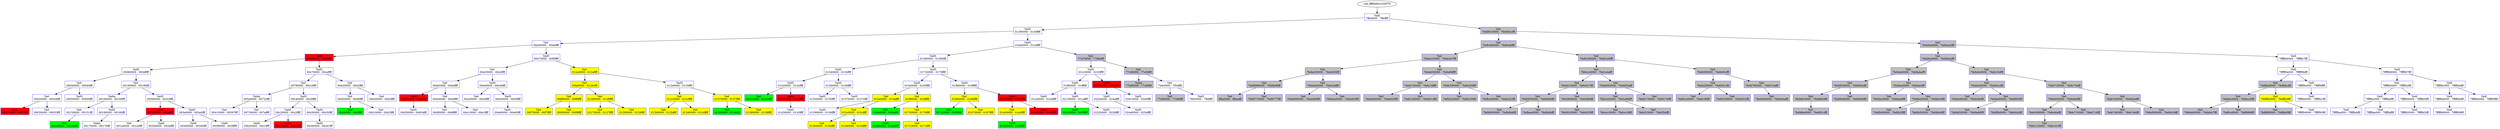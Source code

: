 /* Pid:   1044 */
digraph processtree {
graph [rankdir = "TB"];
vad_fffffa8001e50f78 -> vad_fffffa8001e4eb20
vad_fffffa8001e4eb20 [label = "{ Vadl\n7ffe0000 - 7ffeffff }"shape = "record" color = "blue" style = "filled" fillcolor = "white"];
vad_fffffa8001e4eb20 -> vad_fffffa8001e688d0
vad_fffffa8001e688d0 [label = "{ VadS\n01390000 - 0140ffff }"shape = "record" color = "blue" style = "filled" fillcolor = "white"];
vad_fffffa8001e688d0 -> vad_fffffa8001e35300
vad_fffffa8001e35300 [label = "{ Vad \n00d40000 - 00d4ffff }"shape = "record" color = "blue" style = "filled" fillcolor = "white"];
vad_fffffa8001e35300 -> vad_fffffa8001e4ebd0
vad_fffffa8001e4ebd0 [label = "{ VadS\n00400000 - 0040ffff }"shape = "record" color = "blue" style = "filled" fillcolor = "red"];
vad_fffffa8001e4ebd0 -> vad_fffffa80013b4d10
vad_fffffa80013b4d10 [label = "{ VadS\n00060000 - 000dffff }"shape = "record" color = "blue" style = "filled" fillcolor = "white"];
vad_fffffa80013b4d10 -> vad_fffffa8001e526c0
vad_fffffa8001e526c0 [label = "{ Vad \n00040000 - 00040fff }"shape = "record" color = "blue" style = "filled" fillcolor = "white"];
vad_fffffa8001e526c0 -> vad_fffffa8001e51cf0
vad_fffffa8001e51cf0 [label = "{ Vad \n00020000 - 00026fff }"shape = "record" color = "blue" style = "filled" fillcolor = "white"];
vad_fffffa8001e51cf0 -> vad_fffffa8001e4fbb0
vad_fffffa8001e4fbb0 [label = "{ Vad \n00010000 - 0001ffff }"shape = "record" color = "blue" style = "filled" fillcolor = "red"];
vad_fffffa8001e51cf0 -> vad_fffffa8001e52010
vad_fffffa8001e52010 [label = "{ Vad \n00030000 - 00033fff }"shape = "record" color = "blue" style = "filled" fillcolor = "white"];
vad_fffffa8001e526c0 -> vad_fffffa8001e52670
vad_fffffa8001e52670 [label = "{ VadS\n00050000 - 00050fff }"shape = "record" color = "blue" style = "filled" fillcolor = "white"];
vad_fffffa80013b4d10 -> vad_fffffa8001ffb310
vad_fffffa8001ffb310 [label = "{ Vad \n00190000 - 00190fff }"shape = "record" color = "blue" style = "filled" fillcolor = "white"];
vad_fffffa8001ffb310 -> vad_fffffa8001e51ae0
vad_fffffa8001e51ae0 [label = "{ Vadm\n00160000 - 00160fff }"shape = "record" color = "blue" style = "filled" fillcolor = "white"];
vad_fffffa8001e51ae0 -> vad_fffffa8001e51c60
vad_fffffa8001e51c60 [label = "{ Vad \n00150000 - 00151fff }"shape = "record" color = "blue" style = "filled" fillcolor = "white"];
vad_fffffa8001e51c60 -> vad_fffffa8001e4e6d0
vad_fffffa8001e4e6d0 [label = "{ Vad \n000e0000 - 00146fff }"shape = "record" color = "blue" style = "filled" fillcolor = "green"];
vad_fffffa8001e51ae0 -> vad_fffffa8001fc1250
vad_fffffa8001fc1250 [label = "{ VadS\n00180000 - 00180fff }"shape = "record" color = "blue" style = "filled" fillcolor = "white"];
vad_fffffa8001fc1250 -> vad_fffffa8001e51950
vad_fffffa8001e51950 [label = "{ Vadm\n00170000 - 00170fff }"shape = "record" color = "blue" style = "filled" fillcolor = "white"];
vad_fffffa8001ffb310 -> vad_fffffa8001d48260
vad_fffffa8001d48260 [label = "{ VadS\n003b0000 - 003c9fff }"shape = "record" color = "blue" style = "filled" fillcolor = "white"];
vad_fffffa8001d48260 -> vad_fffffa8001e38f30
vad_fffffa8001e38f30 [label = "{ VadS\n001b0000 - 002affff }"shape = "record" color = "blue" style = "filled" fillcolor = "red"];
vad_fffffa8001e38f30 -> vad_fffffa8001ffa870
vad_fffffa8001ffa870 [label = "{ Vad \n001a0000 - 001a0fff }"shape = "record" color = "blue" style = "filled" fillcolor = "white"];
vad_fffffa8001e38f30 -> vad_fffffa80015e1450
vad_fffffa80015e1450 [label = "{ VadS\n002b0000 - 003affff }"shape = "record" color = "blue" style = "filled" fillcolor = "white"];
vad_fffffa8001d48260 -> vad_fffffa8001d01c70
vad_fffffa8001d01c70 [label = "{ VadS\n003e0000 - 003e0fff }"shape = "record" color = "blue" style = "filled" fillcolor = "white"];
vad_fffffa8001d01c70 -> vad_fffffa8001e92270
vad_fffffa8001e92270 [label = "{ VadS\n003d0000 - 003d0fff }"shape = "record" color = "blue" style = "filled" fillcolor = "white"];
vad_fffffa8001d01c70 -> vad_fffffa8001e695d0
vad_fffffa8001e695d0 [label = "{ VadS\n003f0000 - 003fffff }"shape = "record" color = "blue" style = "filled" fillcolor = "white"];
vad_fffffa8001e4ebd0 -> vad_fffffa8001e40670
vad_fffffa8001e40670 [label = "{ VadS\n00c70000 - 00ceffff }"shape = "record" color = "blue" style = "filled" fillcolor = "white"];
vad_fffffa8001e40670 -> vad_fffffa8001e51bd0
vad_fffffa8001e51bd0 [label = "{ Vad \n007f0000 - 00b18fff }"shape = "record" color = "blue" style = "filled" fillcolor = "white"];
vad_fffffa8001e51bd0 -> vad_fffffa8001e51ee0
vad_fffffa8001e51ee0 [label = "{ Vadm\n005a0000 - 00720fff }"shape = "record" color = "blue" style = "filled" fillcolor = "white"];
vad_fffffa8001e51ee0 -> vad_fffffa8001e52f80
vad_fffffa8001e52f80 [label = "{ Vad \n00410000 - 00597fff }"shape = "record" color = "blue" style = "filled" fillcolor = "white"];
vad_fffffa8001e51ee0 -> vad_fffffa8001e51d80
vad_fffffa8001e51d80 [label = "{ Vad \n00730000 - 007effff }"shape = "record" color = "blue" style = "filled" fillcolor = "white"];
vad_fffffa8001e51bd0 -> vad_fffffa8001d8c900
vad_fffffa8001d8c900 [label = "{ VadS\n00c40000 - 00c4ffff }"shape = "record" color = "blue" style = "filled" fillcolor = "white"];
vad_fffffa8001d8c900 -> vad_fffffa8001e51e10
vad_fffffa8001e51e10 [label = "{ VadS\n00c20000 - 00c2ffff }"shape = "record" color = "blue" style = "filled" fillcolor = "white"];
vad_fffffa8001e51e10 -> vad_fffffa800202b900
vad_fffffa800202b900 [label = "{ VadS\n00b20000 - 00c1ffff }"shape = "record" color = "blue" style = "filled" fillcolor = "white"];
vad_fffffa8001e51e10 -> vad_fffffa8001ecb160
vad_fffffa8001ecb160 [label = "{ VadS\n00c30000 - 00c3ffff }"shape = "record" color = "blue" style = "filled" fillcolor = "red"];
vad_fffffa8001d8c900 -> vad_fffffa8001e6f6b0
vad_fffffa8001e6f6b0 [label = "{ VadS\n00c50000 - 00c50fff }"shape = "record" color = "blue" style = "filled" fillcolor = "white"];
vad_fffffa8001e6f6b0 -> vad_fffffa8001ed5ec0
vad_fffffa8001ed5ec0 [label = "{ VadS\n00c60000 - 00c61fff }"shape = "record" color = "blue" style = "filled" fillcolor = "white"];
vad_fffffa8001e40670 -> vad_fffffa8001e01240
vad_fffffa8001e01240 [label = "{ Vad \n00d20000 - 00d2ffff }"shape = "record" color = "blue" style = "filled" fillcolor = "white"];
vad_fffffa8001e01240 -> vad_fffffa8001d7ec60
vad_fffffa8001d7ec60 [label = "{ Vad \n00d00000 - 00d0ffff }"shape = "record" color = "blue" style = "filled" fillcolor = "white"];
vad_fffffa8001d7ec60 -> vad_fffffa80013adf80
vad_fffffa80013adf80 [label = "{ Vad \n00cf0000 - 00cfffff }"shape = "record" color = "blue" style = "filled" fillcolor = "green"];
vad_fffffa8001d7ec60 -> vad_fffffa800209f570
vad_fffffa800209f570 [label = "{ Vad \n00d10000 - 00d1ffff }"shape = "record" color = "blue" style = "filled" fillcolor = "white"];
vad_fffffa8001e01240 -> vad_fffffa80020653d0
vad_fffffa80020653d0 [label = "{ Vad \n00d30000 - 00d3ffff }"shape = "record" color = "blue" style = "filled" fillcolor = "white"];
vad_fffffa8001e35300 -> vad_fffffa8001dd1570
vad_fffffa8001dd1570 [label = "{ VadS\n00e70000 - 00f6ffff }"shape = "record" color = "blue" style = "filled" fillcolor = "white"];
vad_fffffa8001dd1570 -> vad_fffffa8001fa8d80
vad_fffffa8001fa8d80 [label = "{ Vad \n00e20000 - 00e2ffff }"shape = "record" color = "blue" style = "filled" fillcolor = "white"];
vad_fffffa8001fa8d80 -> vad_fffffa8001e35270
vad_fffffa8001e35270 [label = "{ Vad \n00de0000 - 00deffff }"shape = "record" color = "blue" style = "filled" fillcolor = "white"];
vad_fffffa8001e35270 -> vad_fffffa8001e559c0
vad_fffffa8001e559c0 [label = "{ VadS\n00d60000 - 00ddffff }"shape = "record" color = "blue" style = "filled" fillcolor = "red"];
vad_fffffa8001e559c0 -> vad_fffffa8002038620
vad_fffffa8002038620 [label = "{ VadS\n00d50000 - 00d54fff }"shape = "record" color = "blue" style = "filled" fillcolor = "white"];
vad_fffffa8001e35270 -> vad_fffffa8001e543b0
vad_fffffa8001e543b0 [label = "{ Vad \n00e00000 - 00e0ffff }"shape = "record" color = "blue" style = "filled" fillcolor = "white"];
vad_fffffa8001e543b0 -> vad_fffffa8001e54440
vad_fffffa8001e54440 [label = "{ Vad \n00df0000 - 00dfffff }"shape = "record" color = "blue" style = "filled" fillcolor = "white"];
vad_fffffa8001e543b0 -> vad_fffffa8001fa8e10
vad_fffffa8001fa8e10 [label = "{ Vad \n00e10000 - 00e1ffff }"shape = "record" color = "blue" style = "filled" fillcolor = "white"];
vad_fffffa8001fa8d80 -> vad_fffffa80020b4820
vad_fffffa80020b4820 [label = "{ VadS\n00e40000 - 00e40fff }"shape = "record" color = "blue" style = "filled" fillcolor = "white"];
vad_fffffa80020b4820 -> vad_fffffa8001fa7d70
vad_fffffa8001fa7d70 [label = "{ Vad \n00e30000 - 00e3ffff }"shape = "record" color = "blue" style = "filled" fillcolor = "white"];
vad_fffffa80020b4820 -> vad_fffffa8001ce2510
vad_fffffa8001ce2510 [label = "{ VadS\n00e50000 - 00e5ffff }"shape = "record" color = "blue" style = "filled" fillcolor = "white"];
vad_fffffa8001ce2510 -> vad_fffffa80020bf010
vad_fffffa80020bf010 [label = "{ VadS\n00e60000 - 00e60fff }"shape = "record" color = "blue" style = "filled" fillcolor = "white"];
vad_fffffa8001dd1570 -> vad_fffffa8001e26470
vad_fffffa8001e26470 [label = "{ Vad \n012a0000 - 012affff }"shape = "record" color = "blue" style = "filled" fillcolor = "yellow"];
vad_fffffa8001e26470 -> vad_fffffa8001e55930
vad_fffffa8001e55930 [label = "{ Vad \n00fa0000 - 0126efff }"shape = "record" color = "blue" style = "filled" fillcolor = "yellow"];
vad_fffffa8001e55930 -> vad_fffffa8001e26740
vad_fffffa8001e26740 [label = "{ Vad \n00f80000 - 00f8ffff }"shape = "record" color = "blue" style = "filled" fillcolor = "yellow"];
vad_fffffa8001e26740 -> vad_fffffa80015947f0
vad_fffffa80015947f0 [label = "{ Vad \n00f70000 - 00f7ffff }"shape = "record" color = "blue" style = "filled" fillcolor = "yellow"];
vad_fffffa8001e26740 -> vad_fffffa8001e266b0
vad_fffffa8001e266b0 [label = "{ Vad \n00f90000 - 00f9ffff }"shape = "record" color = "blue" style = "filled" fillcolor = "yellow"];
vad_fffffa8001e55930 -> vad_fffffa8001e26590
vad_fffffa8001e26590 [label = "{ Vad \n01280000 - 0128ffff }"shape = "record" color = "blue" style = "filled" fillcolor = "yellow"];
vad_fffffa8001e26590 -> vad_fffffa8001e26620
vad_fffffa8001e26620 [label = "{ Vad \n01270000 - 0127ffff }"shape = "record" color = "blue" style = "filled" fillcolor = "yellow"];
vad_fffffa8001e26590 -> vad_fffffa8001e26500
vad_fffffa8001e26500 [label = "{ Vad \n01290000 - 0129ffff }"shape = "record" color = "blue" style = "filled" fillcolor = "yellow"];
vad_fffffa8001e26470 -> vad_fffffa8001e69bc0
vad_fffffa8001e69bc0 [label = "{ VadS\n012e0000 - 0135ffff }"shape = "record" color = "blue" style = "filled" fillcolor = "white"];
vad_fffffa8001e69bc0 -> vad_fffffa8001583ef0
vad_fffffa8001583ef0 [label = "{ Vad \n012c0000 - 012cffff }"shape = "record" color = "blue" style = "filled" fillcolor = "yellow"];
vad_fffffa8001583ef0 -> vad_fffffa8001583f80
vad_fffffa8001583f80 [label = "{ Vad \n012b0000 - 012bffff }"shape = "record" color = "blue" style = "filled" fillcolor = "yellow"];
vad_fffffa8001583ef0 -> vad_fffffa8001583e60
vad_fffffa8001583e60 [label = "{ Vad \n012d0000 - 012dffff }"shape = "record" color = "blue" style = "filled" fillcolor = "yellow"];
vad_fffffa8001e69bc0 -> vad_fffffa8001583d40
vad_fffffa8001583d40 [label = "{ Vad \n01370000 - 0137ffff }"shape = "record" color = "blue" style = "filled" fillcolor = "yellow"];
vad_fffffa8001583d40 -> vad_fffffa8001583dd0
vad_fffffa8001583dd0 [label = "{ Vad \n01360000 - 0136ffff }"shape = "record" color = "blue" style = "filled" fillcolor = "green"];
vad_fffffa8001583d40 -> vad_fffffa8001583cb0
vad_fffffa8001583cb0 [label = "{ Vad \n01380000 - 0138ffff }"shape = "record" color = "blue" style = "filled" fillcolor = "yellow"];
vad_fffffa8001e688d0 -> vad_fffffa8001fce520
vad_fffffa8001fce520 [label = "{ VadS\n01be0000 - 01cdffff }"shape = "record" color = "blue" style = "filled" fillcolor = "white"];
vad_fffffa8001fce520 -> vad_fffffa80020a97a0
vad_fffffa80020a97a0 [label = "{ VadS\n01580000 - 01580fff }"shape = "record" color = "blue" style = "filled" fillcolor = "white"];
vad_fffffa80020a97a0 -> vad_fffffa8001cff4f0
vad_fffffa8001cff4f0 [label = "{ VadS\n01540000 - 0154ffff }"shape = "record" color = "blue" style = "filled" fillcolor = "white"];
vad_fffffa8001cff4f0 -> vad_fffffa8002055870
vad_fffffa8002055870 [label = "{ VadS\n01420000 - 0142ffff }"shape = "record" color = "blue" style = "filled" fillcolor = "white"];
vad_fffffa8002055870 -> vad_fffffa8001583c20
vad_fffffa8001583c20 [label = "{ Vad \n01410000 - 0141ffff }"shape = "record" color = "blue" style = "filled" fillcolor = "green"];
vad_fffffa8002055870 -> vad_fffffa8001e58a00
vad_fffffa8001e58a00 [label = "{ VadS\n01440000 - 014bffff }"shape = "record" color = "blue" style = "filled" fillcolor = "red"];
vad_fffffa8001e58a00 -> vad_fffffa8002027810
vad_fffffa8002027810 [label = "{ VadS\n01430000 - 0143ffff }"shape = "record" color = "blue" style = "filled" fillcolor = "white"];
vad_fffffa8001cff4f0 -> vad_fffffa8001cc7d60
vad_fffffa8001cc7d60 [label = "{ VadS\n01560000 - 0156ffff }"shape = "record" color = "blue" style = "filled" fillcolor = "white"];
vad_fffffa8001cc7d60 -> vad_fffffa8001cc7b00
vad_fffffa8001cc7b00 [label = "{ VadS\n01550000 - 0155ffff }"shape = "record" color = "blue" style = "filled" fillcolor = "white"];
vad_fffffa8001cc7d60 -> vad_fffffa800204cd60
vad_fffffa800204cd60 [label = "{ VadS\n01570000 - 01570fff }"shape = "record" color = "blue" style = "filled" fillcolor = "white"];
vad_fffffa80020a97a0 -> vad_fffffa8001e5d240
vad_fffffa8001e5d240 [label = "{ VadS\n01720000 - 0179ffff }"shape = "record" color = "blue" style = "filled" fillcolor = "white"];
vad_fffffa8001e5d240 -> vad_fffffa8001e5acc0
vad_fffffa8001e5acc0 [label = "{ VadS\n015e0000 - 0165ffff }"shape = "record" color = "blue" style = "filled" fillcolor = "white"];
vad_fffffa8001e5acc0 -> vad_fffffa8001c4d740
vad_fffffa8001c4d740 [label = "{ Vad \n015a0000 - 015affff }"shape = "record" color = "blue" style = "filled" fillcolor = "yellow"];
vad_fffffa8001c4d740 -> vad_fffffa8001ea1810
vad_fffffa8001ea1810 [label = "{ VadS\n01590000 - 0159ffff }"shape = "record" color = "blue" style = "filled" fillcolor = "white"];
vad_fffffa8001c4d740 -> vad_fffffa8001c4e2c0
vad_fffffa8001c4e2c0 [label = "{ Vad \n015c0000 - 015cffff }"shape = "record" color = "blue" style = "filled" fillcolor = "yellow"];
vad_fffffa8001c4e2c0 -> vad_fffffa8001c4d6b0
vad_fffffa8001c4d6b0 [label = "{ Vad \n015b0000 - 015bffff }"shape = "record" color = "blue" style = "filled" fillcolor = "yellow"];
vad_fffffa8001c4e2c0 -> vad_fffffa8001c4fcb0
vad_fffffa8001c4fcb0 [label = "{ Vad \n015d0000 - 015dffff }"shape = "record" color = "blue" style = "filled" fillcolor = "yellow"];
vad_fffffa8001e5acc0 -> vad_fffffa8001c4f160
vad_fffffa8001c4f160 [label = "{ Vad \n016f0000 - 016fffff }"shape = "record" color = "blue" style = "filled" fillcolor = "yellow"];
vad_fffffa8001c4f160 -> vad_fffffa8001c4e170
vad_fffffa8001c4e170 [label = "{ Vad \n016e0000 - 016effff }"shape = "record" color = "blue" style = "filled" fillcolor = "green"];
vad_fffffa8001c4e170 -> vad_fffffa8001f3e2a0
vad_fffffa8001f3e2a0 [label = "{ VadS\n01660000 - 016dffff }"shape = "record" color = "blue" style = "filled" fillcolor = "green"];
vad_fffffa8001c4f160 -> vad_fffffa8001c517d0
vad_fffffa8001c517d0 [label = "{ Vad \n01700000 - 0170ffff }"shape = "record" color = "blue" style = "filled" fillcolor = "yellow"];
vad_fffffa8001c517d0 -> vad_fffffa8001fdb520
vad_fffffa8001fdb520 [label = "{ Vad \n01710000 - 0171ffff }"shape = "record" color = "blue" style = "filled" fillcolor = "yellow"];
vad_fffffa8001e5d240 -> vad_fffffa8001f454c0
vad_fffffa8001f454c0 [label = "{ VadS\n01880000 - 018fffff }"shape = "record" color = "blue" style = "filled" fillcolor = "white"];
vad_fffffa8001f454c0 -> vad_fffffa8001fdc8b0
vad_fffffa8001fdc8b0 [label = "{ Vad \n01860000 - 0186ffff }"shape = "record" color = "blue" style = "filled" fillcolor = "yellow"];
vad_fffffa8001fdc8b0 -> vad_fffffa8001f7d520
vad_fffffa8001f7d520 [label = "{ Vad \n017a0000 - 0185ffff }"shape = "record" color = "blue" style = "filled" fillcolor = "green"];
vad_fffffa8001fdc8b0 -> vad_fffffa8001fdff00
vad_fffffa8001fdff00 [label = "{ Vad \n01870000 - 0187ffff }"shape = "record" color = "blue" style = "filled" fillcolor = "yellow"];
vad_fffffa8001f454c0 -> vad_fffffa8001fcb6b0
vad_fffffa8001fcb6b0 [label = "{ VadS\n01b70000 - 01b7ffff }"shape = "record" color = "blue" style = "filled" fillcolor = "red"];
vad_fffffa8001fcb6b0 -> vad_fffffa8001bccab0
vad_fffffa8001bccab0 [label = "{ Vad \n01a00000 - 01a0ffff }"shape = "record" color = "blue" style = "filled" fillcolor = "yellow"];
vad_fffffa8001bccab0 -> vad_fffffa8001ff3b10
vad_fffffa8001ff3b10 [label = "{ VadS\n01900000 - 019fffff }"shape = "record" color = "blue" style = "filled" fillcolor = "green"];
vad_fffffa8001fcb6b0 -> vad_fffffa8001fca1b0
vad_fffffa8001fca1b0 [label = "{ VadS\n01bd0000 - 01bdffff }"shape = "record" color = "blue" style = "filled" fillcolor = "red"];
vad_fffffa8001fce520 -> vad_fffffa8001e4f610
vad_fffffa8001e4f610 [label = "{ Vad \n77a70000 - 77b8efff }"shape = "record" color = "blue" style = "filled" fillcolor = "gray"];
vad_fffffa8001e4f610 -> vad_fffffa800209e140
vad_fffffa800209e140 [label = "{ VadS\n022c0000 - 0233ffff }"shape = "record" color = "blue" style = "filled" fillcolor = "white"];
vad_fffffa800209e140 -> vad_fffffa8001fd0140
vad_fffffa8001fd0140 [label = "{ VadS\n01f80000 - 01ffffff }"shape = "record" color = "blue" style = "filled" fillcolor = "white"];
vad_fffffa8001fd0140 -> vad_fffffa8001fcdcf0
vad_fffffa8001fcdcf0 [label = "{ VadS\n01ce0000 - 01ddffff }"shape = "record" color = "blue" style = "filled" fillcolor = "white"];
vad_fffffa8001fd0140 -> vad_fffffa8002088b40
vad_fffffa8002088b40 [label = "{ VadS\n02130000 - 021affff }"shape = "record" color = "blue" style = "filled" fillcolor = "white"];
vad_fffffa8002088b40 -> vad_fffffa8002012270
vad_fffffa8002012270 [label = "{ VadS\n02000000 - 020fffff }"shape = "record" color = "blue" style = "filled" fillcolor = "green"];
vad_fffffa8002088b40 -> vad_fffffa8002164220
vad_fffffa8002164220 [label = "{ VadS\n02220000 - 0229ffff }"shape = "record" color = "blue" style = "filled" fillcolor = "white"];
vad_fffffa800209e140 -> vad_fffffa8001e57a60
vad_fffffa8001e57a60 [label = "{ VadS\n02600000 - 0260ffff }"shape = "record" color = "blue" style = "filled" fillcolor = "red"];
vad_fffffa8001e57a60 -> vad_fffffa8001ff27d0
vad_fffffa8001ff27d0 [label = "{ VadS\n02430000 - 024affff }"shape = "record" color = "blue" style = "filled" fillcolor = "white"];
vad_fffffa8001ff27d0 -> vad_fffffa8001d04190
vad_fffffa8001d04190 [label = "{ VadS\n024d0000 - 0254ffff }"shape = "record" color = "blue" style = "filled" fillcolor = "white"];
vad_fffffa8001e57a60 -> vad_fffffa8002055510
vad_fffffa8002055510 [label = "{ VadS\n02610000 - 02e0ffff }"shape = "record" color = "blue" style = "filled" fillcolor = "white"];
vad_fffffa8001e4f610 -> vad_fffffa8001e38f80
vad_fffffa8001e38f80 [label = "{ Vad \n77c90000 - 77e38fff }"shape = "record" color = "blue" style = "filled" fillcolor = "gray"];
vad_fffffa8001e38f80 -> vad_fffffa8001e51a40
vad_fffffa8001e51a40 [label = "{ Vadm\n77b90000 - 77c89fff }"shape = "record" color = "blue" style = "filled" fillcolor = "gray"];
vad_fffffa8001e38f80 -> vad_fffffa8001e4e760
vad_fffffa8001e4e760 [label = "{ Vad \n7efe0000 - 7f0dffff }"shape = "record" color = "blue" style = "filled" fillcolor = "white"];
vad_fffffa8001e4e760 -> vad_fffffa8002034d00
vad_fffffa8002034d00 [label = "{ Vad \n77e60000 - 77e66fff }"shape = "record" color = "blue" style = "filled" fillcolor = "gray"];
vad_fffffa8001e4e760 -> vad_fffffa8001e3dd70
vad_fffffa8001e3dd70 [label = "{ VadS\n7f0e0000 - 7ffdffff }"shape = "record" color = "blue" style = "filled" fillcolor = "white"];
vad_fffffa8001e4eb20 -> vad_fffffa8001e53b10
vad_fffffa8001e53b10 [label = "{ Vad \n7fefd810000 - 7fefd81efff }"shape = "record" color = "blue" style = "filled" fillcolor = "gray"];
vad_fffffa8001e53b10 -> vad_fffffa8001e56970
vad_fffffa8001e56970 [label = "{ Vad \n7fefb490000 - 7fefb4bffff }"shape = "record" color = "blue" style = "filled" fillcolor = "gray"];
vad_fffffa8001e56970 -> vad_fffffa8001f0ae20
vad_fffffa8001f0ae20 [label = "{ Vad \n7fefa410000 - 7fefa447fff }"shape = "record" color = "blue" style = "filled" fillcolor = "gray"];
vad_fffffa8001f0ae20 -> vad_fffffa8002017ac0
vad_fffffa8002017ac0 [label = "{ Vad \n7fefa020000 - 7fefa030fff }"shape = "record" color = "blue" style = "filled" fillcolor = "gray"];
vad_fffffa8002017ac0 -> vad_fffffa8001f7c230
vad_fffffa8001f7c230 [label = "{ Vad \n7fef8980000 - 7fef8bf9fff }"shape = "record" color = "blue" style = "filled" fillcolor = "gray"];
vad_fffffa8001f7c230 -> vad_fffffa80013b4d60
vad_fffffa80013b4d60 [label = "{ Vad \nff9a0000 - ff9aafff }"shape = "record" color = "blue" style = "filled" fillcolor = "gray"];
vad_fffffa8001f7c230 -> vad_fffffa80020ac530
vad_fffffa80020ac530 [label = "{ Vad \n7fef9770000 - 7fef9777fff }"shape = "record" color = "blue" style = "filled" fillcolor = "gray"];
vad_fffffa8002017ac0 -> vad_fffffa8001fc7660
vad_fffffa8001fc7660 [label = "{ Vad \n7fefa0a0000 - 7fefa24ffff }"shape = "record" color = "blue" style = "filled" fillcolor = "gray"];
vad_fffffa8001fc7660 -> vad_fffffa8002006750
vad_fffffa8002006750 [label = "{ Vad \n7fefa080000 - 7fefa096fff }"shape = "record" color = "blue" style = "filled" fillcolor = "gray"];
vad_fffffa8001fc7660 -> vad_fffffa8001f065c0
vad_fffffa8001f065c0 [label = "{ Vad \n7fefa3a0000 - 7fefa403fff }"shape = "record" color = "blue" style = "filled" fillcolor = "gray"];
vad_fffffa8001f0ae20 -> vad_fffffa8001f33510
vad_fffffa8001f33510 [label = "{ Vad \n7fefa830000 - 7fefa84ffff }"shape = "record" color = "blue" style = "filled" fillcolor = "gray"];
vad_fffffa8001f33510 -> vad_fffffa8001f62d60
vad_fffffa8001f62d60 [label = "{ Vad \n7fefa720000 - 7fefa74ffff }"shape = "record" color = "blue" style = "filled" fillcolor = "gray"];
vad_fffffa8001f62d60 -> vad_fffffa8001ef7bc0
vad_fffffa8001ef7bc0 [label = "{ Vad \n7fefa5b0000 - 7fefa620fff }"shape = "record" color = "blue" style = "filled" fillcolor = "gray"];
vad_fffffa8001f62d60 -> vad_fffffa8001f650a0
vad_fffffa8001f650a0 [label = "{ Vad \n7fefa7d0000 - 7fefa81dfff }"shape = "record" color = "blue" style = "filled" fillcolor = "gray"];
vad_fffffa8001f33510 -> vad_fffffa8001e604e0
vad_fffffa8001e604e0 [label = "{ Vad \n7fefb350000 - 7fefb356fff }"shape = "record" color = "blue" style = "filled" fillcolor = "gray"];
vad_fffffa8001e604e0 -> vad_fffffa8001e6ca30
vad_fffffa8001e6ca30 [label = "{ Vad \n7fefb320000 - 7fefb330fff }"shape = "record" color = "blue" style = "filled" fillcolor = "gray"];
vad_fffffa8001e604e0 -> vad_fffffa8001e56010
vad_fffffa8001e56010 [label = "{ Vad \n7fefb3d0000 - 7fefb422fff }"shape = "record" color = "blue" style = "filled" fillcolor = "gray"];
vad_fffffa8001e56970 -> vad_fffffa8001e6e5c0
vad_fffffa8001e6e5c0 [label = "{ Vad \n7fefd180000 - 7fefd1d4fff }"shape = "record" color = "blue" style = "filled" fillcolor = "gray"];
vad_fffffa8001e6e5c0 -> vad_fffffa8001e69010
vad_fffffa8001e69010 [label = "{ Vad \n7fefccc0000 - 7fefccdafff }"shape = "record" color = "blue" style = "filled" fillcolor = "gray"];
vad_fffffa8001e69010 -> vad_fffffa8001e729c0
vad_fffffa8001e729c0 [label = "{ Vad \n7fefc610000 - 7fefc627fff }"shape = "record" color = "blue" style = "filled" fillcolor = "gray"];
vad_fffffa8001e729c0 -> vad_fffffa8001f3d470
vad_fffffa8001f3d470 [label = "{ Vad \n7fefb950000 - 7fefb968fff }"shape = "record" color = "blue" style = "filled" fillcolor = "gray"];
vad_fffffa8001f3d470 -> vad_fffffa8001ffa540
vad_fffffa8001ffa540 [label = "{ Vad \n7fefb650000 - 7fefb6b6fff }"shape = "record" color = "blue" style = "filled" fillcolor = "gray"];
vad_fffffa8001f3d470 -> vad_fffffa8001ff48d0
vad_fffffa8001ff48d0 [label = "{ Vad \n7fefbea0000 - 7fefbfcbfff }"shape = "record" color = "blue" style = "filled" fillcolor = "gray"];
vad_fffffa8001e729c0 -> vad_fffffa8001e54220
vad_fffffa8001e54220 [label = "{ Vad \n7fefc960000 - 7fefc966fff }"shape = "record" color = "blue" style = "filled" fillcolor = "gray"];
vad_fffffa8001e54220 -> vad_fffffa8002000010
vad_fffffa8002000010 [label = "{ Vad \n7fefc810000 - 7fefc820fff }"shape = "record" color = "blue" style = "filled" fillcolor = "gray"];
vad_fffffa8001e69010 -> vad_fffffa8001e58f80
vad_fffffa8001e58f80 [label = "{ Vad \n7fefd000000 - 7fefd05afff }"shape = "record" color = "blue" style = "filled" fillcolor = "gray"];
vad_fffffa8001e58f80 -> vad_fffffa8001e8e820
vad_fffffa8001e8e820 [label = "{ Vad \n7fefce50000 - 7fefce9bfff }"shape = "record" color = "blue" style = "filled" fillcolor = "gray"];
vad_fffffa8001e8e820 -> vad_fffffa8001fcb0f0
vad_fffffa8001fcb0f0 [label = "{ Vad \n7fefce10000 - 7fefce19fff }"shape = "record" color = "blue" style = "filled" fillcolor = "gray"];
vad_fffffa8001e8e820 -> vad_fffffa8001ffb500
vad_fffffa8001ffb500 [label = "{ Vad \n7fefcf10000 - 7fefcf56fff }"shape = "record" color = "blue" style = "filled" fillcolor = "gray"];
vad_fffffa8001e58f80 -> vad_fffffa8001e6fb90
vad_fffffa8001e6fb90 [label = "{ Vad \n7fefd170000 - 7fefd176fff }"shape = "record" color = "blue" style = "filled" fillcolor = "gray"];
vad_fffffa8001e6e5c0 -> vad_fffffa8001f6fa00
vad_fffffa8001f6fa00 [label = "{ Vad \n7fefd3f0000 - 7fefd45cfff }"shape = "record" color = "blue" style = "filled" fillcolor = "gray"];
vad_fffffa8001f6fa00 -> vad_fffffa8001f47ce0
vad_fffffa8001f47ce0 [label = "{ Vad \n7fefd2f0000 - 7fefd321fff }"shape = "record" color = "blue" style = "filled" fillcolor = "gray"];
vad_fffffa8001f47ce0 -> vad_fffffa8001ffd5c0
vad_fffffa8001ffd5c0 [label = "{ Vad \n7fefd1e0000 - 7fefd1f6fff }"shape = "record" color = "blue" style = "filled" fillcolor = "gray"];
vad_fffffa8001f47ce0 -> vad_fffffa8001f5ac30
vad_fffffa8001f5ac30 [label = "{ Vad \n7fefd330000 - 7fefd351fff }"shape = "record" color = "blue" style = "filled" fillcolor = "gray"];
vad_fffffa8001f6fa00 -> vad_fffffa8001f48b10
vad_fffffa8001f48b10 [label = "{ Vad \n7fefd780000 - 7fefd7a4fff }"shape = "record" color = "blue" style = "filled" fillcolor = "gray"];
vad_fffffa8001f48b10 -> vad_fffffa8001fcebe0
vad_fffffa8001fcebe0 [label = "{ Vad \n7fefd4d0000 - 7fefd4dafff }"shape = "record" color = "blue" style = "filled" fillcolor = "gray"];
vad_fffffa8001e53b10 -> vad_fffffa80015e1300
vad_fffffa80015e1300 [label = "{ Vad \n7fefe9a0000 - 7fefeba2fff }"shape = "record" color = "blue" style = "filled" fillcolor = "gray"];
vad_fffffa80015e1300 -> vad_fffffa8001f46a40
vad_fffffa8001f46a40 [label = "{ Vad \n7fefdba0000 - 7fefdbabfff }"shape = "record" color = "blue" style = "filled" fillcolor = "gray"];
vad_fffffa8001f46a40 -> vad_fffffa8001e69a90
vad_fffffa8001e69a90 [label = "{ Vad \n7fefdab0000 - 7fefdabefff }"shape = "record" color = "blue" style = "filled" fillcolor = "gray"];
vad_fffffa8001e69a90 -> vad_fffffa8001e58c50
vad_fffffa8001e58c50 [label = "{ Vad \n7fefd930000 - 7fefd93afff }"shape = "record" color = "blue" style = "filled" fillcolor = "gray"];
vad_fffffa8001e58c50 -> vad_fffffa8001e6d210
vad_fffffa8001e6d210 [label = "{ Vad \n7fefd8c0000 - 7fefd8d3fff }"shape = "record" color = "blue" style = "filled" fillcolor = "gray"];
vad_fffffa8001e6d210 -> vad_fffffa8001f49f80
vad_fffffa8001f49f80 [label = "{ Vad \n7fefd8e0000 - 7fefd91cfff }"shape = "record" color = "blue" style = "filled" fillcolor = "gray"];
vad_fffffa8001e58c50 -> vad_fffffa8001e6eb90
vad_fffffa8001e6eb90 [label = "{ Vad \n7fefd940000 - 7fefd966fff }"shape = "record" color = "blue" style = "filled" fillcolor = "gray"];
vad_fffffa8001e69a90 -> vad_fffffa8001ffda30
vad_fffffa8001ffda30 [label = "{ Vad \n7fefdae0000 - 7fefdafcfff }"shape = "record" color = "blue" style = "filled" fillcolor = "gray"];
vad_fffffa8001ffda30 -> vad_fffffa8001e69b20
vad_fffffa8001e69b20 [label = "{ Vad \n7fefdac0000 - 7fefdaddfff }"shape = "record" color = "blue" style = "filled" fillcolor = "gray"];
vad_fffffa8001ffda30 -> vad_fffffa8001ffd190
vad_fffffa8001ffd190 [label = "{ Vad \n7fefdb30000 - 7fefdb43fff }"shape = "record" color = "blue" style = "filled" fillcolor = "gray"];
vad_fffffa8001ffd190 -> vad_fffffa80020a93d0
vad_fffffa80020a93d0 [label = "{ Vad \n7fefdb00000 - 7fefdb2ffff }"shape = "record" color = "blue" style = "filled" fillcolor = "gray"];
vad_fffffa8001ffd190 -> vad_fffffa8001f3e480
vad_fffffa8001f3e480 [label = "{ Vad \n7fefdb50000 - 7fefdb64fff }"shape = "record" color = "blue" style = "filled" fillcolor = "gray"];
vad_fffffa8001f46a40 -> vad_fffffa8001e52b30
vad_fffffa8001e52b30 [label = "{ Vad \n7fefe0e0000 - 7fefe10dfff }"shape = "record" color = "blue" style = "filled" fillcolor = "gray"];
vad_fffffa8001e52b30 -> vad_fffffa8001e4fc40
vad_fffffa8001e4fc40 [label = "{ Vad \n7fefdcb0000 - 7fefdd1afff }"shape = "record" color = "blue" style = "filled" fillcolor = "gray"];
vad_fffffa8001e4fc40 -> vad_fffffa8001f62a60
vad_fffffa8001f62a60 [label = "{ Vad \n7fefdc80000 - 7fefdc8efff }"shape = "record" color = "blue" style = "filled" fillcolor = "gray"];
vad_fffffa8001e4fc40 -> vad_fffffa8001f90ae0
vad_fffffa8001f90ae0 [label = "{ Vad \n7fefded0000 - 7fefdf05fff }"shape = "record" color = "blue" style = "filled" fillcolor = "gray"];
vad_fffffa8001f90ae0 -> vad_fffffa8001f62af0
vad_fffffa8001f62af0 [label = "{ Vad \n7fefdd20000 - 7fefde86fff }"shape = "record" color = "blue" style = "filled" fillcolor = "gray"];
vad_fffffa8001f90ae0 -> vad_fffffa80015e1010
vad_fffffa80015e1010 [label = "{ Vad \n7fefdfb0000 - 7fefe0dcfff }"shape = "record" color = "blue" style = "filled" fillcolor = "gray"];
vad_fffffa8001e52b30 -> vad_fffffa8001e4ec20
vad_fffffa8001e4ec20 [label = "{ Vad \n7fefe720000 - 7fefe73efff }"shape = "record" color = "blue" style = "filled" fillcolor = "gray"];
vad_fffffa8001e4ec20 -> vad_fffffa8001ffb280
vad_fffffa8001ffb280 [label = "{ Vad \n7fefe650000 - 7fefe6e8fff }"shape = "record" color = "blue" style = "filled" fillcolor = "gray"];
vad_fffffa8001ffb280 -> vad_fffffa80015e11e0
vad_fffffa80015e11e0 [label = "{ Vad \n7fefe390000 - 7fefe46afff }"shape = "record" color = "blue" style = "filled" fillcolor = "gray"];
vad_fffffa80015e11e0 -> vad_fffffa80020a8d90
vad_fffffa80020a8d90 [label = "{ Vad \n7fefe110000 - 7fefe161fff }"shape = "record" color = "blue" style = "filled" fillcolor = "gray"];
vad_fffffa8001ffb280 -> vad_fffffa80015e1150
vad_fffffa80015e1150 [label = "{ Vad \n7fefe710000 - 7fefe71dfff }"shape = "record" color = "blue" style = "filled" fillcolor = "gray"];
vad_fffffa8001e4ec20 -> vad_fffffa8001e4f3f0
vad_fffffa8001e4f3f0 [label = "{ Vad \n7fefe7b0000 - 7fefe84efff }"shape = "record" color = "blue" style = "filled" fillcolor = "gray"];
vad_fffffa8001e4f3f0 -> vad_fffffa80015e1270
vad_fffffa80015e1270 [label = "{ Vad \n7fefe740000 - 7fefe7a6fff }"shape = "record" color = "blue" style = "filled" fillcolor = "gray"];
vad_fffffa8001e4f3f0 -> vad_fffffa80015e10c0
vad_fffffa80015e10c0 [label = "{ Vad \n7fefe850000 - 7fefe918fff }"shape = "record" color = "blue" style = "filled" fillcolor = "gray"];
vad_fffffa80015e1300 -> vad_fffffa8001f47010
vad_fffffa8001f47010 [label = "{ Vadl\n7fffffa6000 - 7fffffa7fff }"shape = "record" color = "blue" style = "filled" fillcolor = "white"];
vad_fffffa8001f47010 -> vad_fffffa8001ffa7d0
vad_fffffa8001ffa7d0 [label = "{ Vadl\n7fffff9a000 - 7fffff9bfff }"shape = "record" color = "blue" style = "filled" fillcolor = "white"];
vad_fffffa8001ffa7d0 -> vad_fffffa8001e56e30
vad_fffffa8001e56e30 [label = "{ Vad \n7feffda0000 - 7feffdecfff }"shape = "record" color = "blue" style = "filled" fillcolor = "gray"];
vad_fffffa8001e56e30 -> vad_fffffa8001e520a0
vad_fffffa8001e520a0 [label = "{ Vad \n7fefebc0000 - 7fefecc8fff }"shape = "record" color = "blue" style = "filled" fillcolor = "gray"];
vad_fffffa8001e520a0 -> vad_fffffa8001e576b0
vad_fffffa8001e576b0 [label = "{ Vad \n7fefebb0000 - 7fefebb7fff }"shape = "record" color = "blue" style = "filled" fillcolor = "gray"];
vad_fffffa8001e520a0 -> vad_fffffa8002016940
vad_fffffa8002016940 [label = "{ Vad \n7feffcc0000 - 7feffd96fff }"shape = "record" color = "blue" style = "filled" fillcolor = "gray"];
vad_fffffa8001e56e30 -> vad_fffffa8001e4f170
vad_fffffa8001e4f170 [label = "{ Vad \n7fefffb0000 - 7fefffb0fff }"shape = "record" color = "blue" style = "filled" fillcolor = "yellow"];
vad_fffffa8001e4f170 -> vad_fffffa800205d940
vad_fffffa800205d940 [label = "{ Vad \n7feffdf0000 - 7feffe60fff }"shape = "record" color = "blue" style = "filled" fillcolor = "gray"];
vad_fffffa8001e4f170 -> vad_fffffa80020ad270
vad_fffffa80020ad270 [label = "{ Vadl\n7fffff94000 - 7fffff95fff }"shape = "record" color = "blue" style = "filled" fillcolor = "white"];
vad_fffffa8001ffa7d0 -> vad_fffffa8001f3c0d0
vad_fffffa8001f3c0d0 [label = "{ Vadl\n7fffff9e000 - 7fffff9ffff }"shape = "record" color = "blue" style = "filled" fillcolor = "white"];
vad_fffffa8001f3c0d0 -> vad_fffffa800203fe20
vad_fffffa800203fe20 [label = "{ Vadl\n7fffffa0000 - 7fffffa1fff }"shape = "record" color = "blue" style = "filled" fillcolor = "white"];
vad_fffffa8001f47010 -> vad_fffffa8001e730c0
vad_fffffa8001e730c0 [label = "{ Vadl\n7fffffd6000 - 7fffffd7fff }"shape = "record" color = "blue" style = "filled" fillcolor = "white"];
vad_fffffa8001e730c0 -> vad_fffffa8001e417a0
vad_fffffa8001e417a0 [label = "{ Vad \n7fffffb0000 - 7fffffd2fff }"shape = "record" color = "blue" style = "filled" fillcolor = "white"];
vad_fffffa8001e417a0 -> vad_fffffa8001e6d360
vad_fffffa8001e6d360 [label = "{ Vadl\n7fffffac000 - 7fffffadfff }"shape = "record" color = "blue" style = "filled" fillcolor = "white"];
vad_fffffa8001e6d360 -> vad_fffffa8001e6e820
vad_fffffa8001e6e820 [label = "{ Vadl\n7fffffaa000 - 7fffffabfff }"shape = "record" color = "blue" style = "filled" fillcolor = "white"];
vad_fffffa8001e6d360 -> vad_fffffa8001e6b770
vad_fffffa8001e6b770 [label = "{ Vadl\n7fffffae000 - 7fffffaffff }"shape = "record" color = "blue" style = "filled" fillcolor = "white"];
vad_fffffa8001e417a0 -> vad_fffffa8001e6a760
vad_fffffa8001e6a760 [label = "{ Vadl\n7fffffd4000 - 7fffffd5fff }"shape = "record" color = "blue" style = "filled" fillcolor = "white"];
vad_fffffa8001e6a760 -> vad_fffffa8001e41700
vad_fffffa8001e41700 [label = "{ Vadl\n7fffffd3000 - 7fffffd3fff }"shape = "record" color = "blue" style = "filled" fillcolor = "white"];
vad_fffffa8001e730c0 -> vad_fffffa8001e53290
vad_fffffa8001e53290 [label = "{ Vadl\n7fffffdc000 - 7fffffddfff }"shape = "record" color = "blue" style = "filled" fillcolor = "white"];
vad_fffffa8001e53290 -> vad_fffffa8001583b80
vad_fffffa8001583b80 [label = "{ Vadl\n7fffffda000 - 7fffffdbfff }"shape = "record" color = "blue" style = "filled" fillcolor = "white"];
vad_fffffa8001583b80 -> vad_fffffa8001ced560
vad_fffffa8001ced560 [label = "{ Vadl\n7fffffd8000 - 7fffffd9fff }"shape = "record" color = "blue" style = "filled" fillcolor = "white"];
vad_fffffa8001e53290 -> vad_fffffa8001e4f0d0
vad_fffffa8001e4f0d0 [label = "{ Vadl\n7fffffde000 - 7fffffdffff }"shape = "record" color = "blue" style = "filled" fillcolor = "white"];
}

